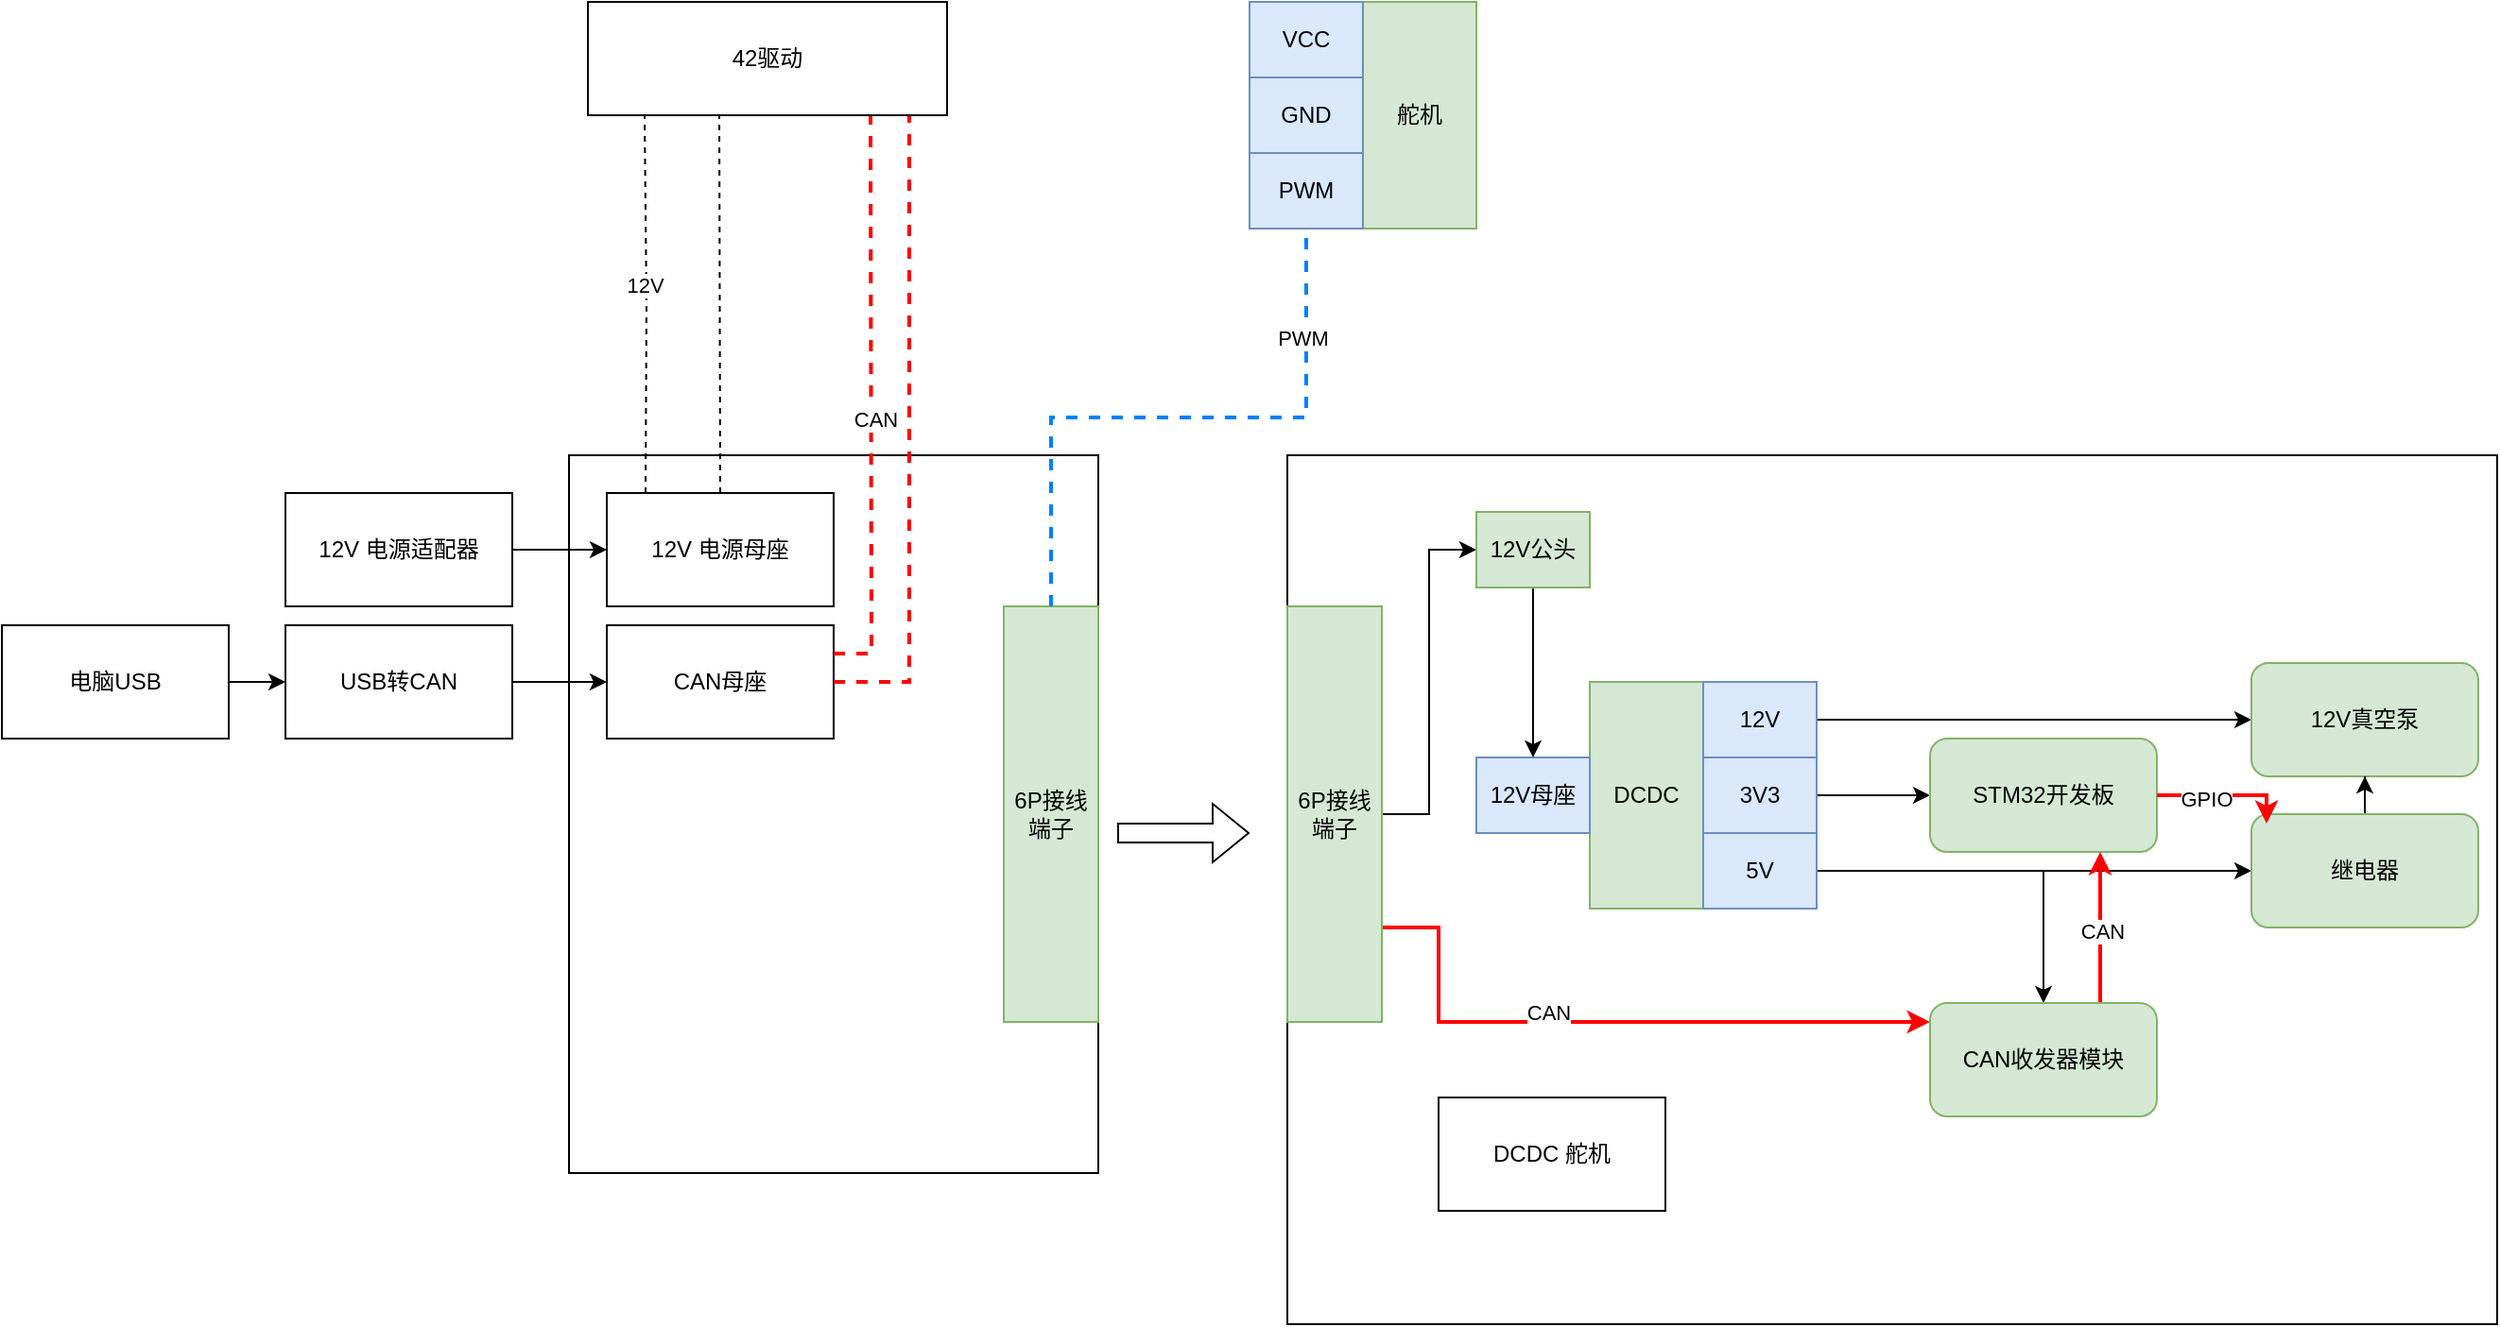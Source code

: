 <mxfile version="24.8.3">
  <diagram name="第 1 页" id="yy0yCkXtV_OiDYRdWhxv">
    <mxGraphModel dx="1834" dy="1138" grid="1" gridSize="10" guides="1" tooltips="1" connect="1" arrows="1" fold="1" page="0" pageScale="1" pageWidth="827" pageHeight="1169" math="0" shadow="0">
      <root>
        <mxCell id="0" />
        <mxCell id="1" parent="0" />
        <mxCell id="gDHTOWLItTKaiVTcW1fx-3" value="" style="rounded=0;whiteSpace=wrap;html=1;" vertex="1" parent="1">
          <mxGeometry x="-40" y="160" width="280" height="380" as="geometry" />
        </mxCell>
        <mxCell id="gDHTOWLItTKaiVTcW1fx-4" value="12V 电源母座" style="rounded=0;whiteSpace=wrap;html=1;" vertex="1" parent="1">
          <mxGeometry x="-20" y="180" width="120" height="60" as="geometry" />
        </mxCell>
        <mxCell id="gDHTOWLItTKaiVTcW1fx-5" value="CAN母座" style="rounded=0;whiteSpace=wrap;html=1;" vertex="1" parent="1">
          <mxGeometry x="-20" y="250" width="120" height="60" as="geometry" />
        </mxCell>
        <mxCell id="gDHTOWLItTKaiVTcW1fx-11" style="edgeStyle=orthogonalEdgeStyle;rounded=0;orthogonalLoop=1;jettySize=auto;html=1;" edge="1" parent="1" source="gDHTOWLItTKaiVTcW1fx-6" target="gDHTOWLItTKaiVTcW1fx-4">
          <mxGeometry relative="1" as="geometry" />
        </mxCell>
        <mxCell id="gDHTOWLItTKaiVTcW1fx-6" value="12V 电源适配器" style="rounded=0;whiteSpace=wrap;html=1;" vertex="1" parent="1">
          <mxGeometry x="-190" y="180" width="120" height="60" as="geometry" />
        </mxCell>
        <mxCell id="gDHTOWLItTKaiVTcW1fx-10" value="" style="edgeStyle=orthogonalEdgeStyle;rounded=0;orthogonalLoop=1;jettySize=auto;html=1;" edge="1" parent="1" source="gDHTOWLItTKaiVTcW1fx-7" target="gDHTOWLItTKaiVTcW1fx-5">
          <mxGeometry relative="1" as="geometry" />
        </mxCell>
        <mxCell id="gDHTOWLItTKaiVTcW1fx-7" value="USB转CAN" style="rounded=0;whiteSpace=wrap;html=1;" vertex="1" parent="1">
          <mxGeometry x="-190" y="250" width="120" height="60" as="geometry" />
        </mxCell>
        <mxCell id="gDHTOWLItTKaiVTcW1fx-9" value="" style="edgeStyle=orthogonalEdgeStyle;rounded=0;orthogonalLoop=1;jettySize=auto;html=1;" edge="1" parent="1" source="gDHTOWLItTKaiVTcW1fx-8" target="gDHTOWLItTKaiVTcW1fx-7">
          <mxGeometry relative="1" as="geometry" />
        </mxCell>
        <mxCell id="gDHTOWLItTKaiVTcW1fx-8" value="电脑USB" style="rounded=0;whiteSpace=wrap;html=1;" vertex="1" parent="1">
          <mxGeometry x="-340" y="250" width="120" height="60" as="geometry" />
        </mxCell>
        <mxCell id="gDHTOWLItTKaiVTcW1fx-12" value="" style="rounded=0;whiteSpace=wrap;html=1;" vertex="1" parent="1">
          <mxGeometry x="340" y="160" width="640" height="460" as="geometry" />
        </mxCell>
        <mxCell id="gDHTOWLItTKaiVTcW1fx-13" value="DCDC" style="rounded=0;whiteSpace=wrap;html=1;fillColor=#d5e8d4;strokeColor=#82b366;" vertex="1" parent="1">
          <mxGeometry x="500" y="280" width="60" height="120" as="geometry" />
        </mxCell>
        <mxCell id="gDHTOWLItTKaiVTcW1fx-24" style="edgeStyle=orthogonalEdgeStyle;rounded=0;orthogonalLoop=1;jettySize=auto;html=1;" edge="1" parent="1" source="gDHTOWLItTKaiVTcW1fx-14" target="gDHTOWLItTKaiVTcW1fx-17">
          <mxGeometry relative="1" as="geometry" />
        </mxCell>
        <mxCell id="gDHTOWLItTKaiVTcW1fx-14" value="12V" style="rounded=0;whiteSpace=wrap;html=1;fillColor=#dae8fc;strokeColor=#6c8ebf;" vertex="1" parent="1">
          <mxGeometry x="560" y="280" width="60" height="40" as="geometry" />
        </mxCell>
        <mxCell id="gDHTOWLItTKaiVTcW1fx-21" style="edgeStyle=orthogonalEdgeStyle;rounded=0;orthogonalLoop=1;jettySize=auto;html=1;entryX=0;entryY=0.5;entryDx=0;entryDy=0;" edge="1" parent="1" source="gDHTOWLItTKaiVTcW1fx-15" target="gDHTOWLItTKaiVTcW1fx-18">
          <mxGeometry relative="1" as="geometry" />
        </mxCell>
        <mxCell id="gDHTOWLItTKaiVTcW1fx-15" value="3V3" style="rounded=0;whiteSpace=wrap;html=1;fillColor=#dae8fc;strokeColor=#6c8ebf;" vertex="1" parent="1">
          <mxGeometry x="560" y="320" width="60" height="40" as="geometry" />
        </mxCell>
        <mxCell id="gDHTOWLItTKaiVTcW1fx-26" style="edgeStyle=orthogonalEdgeStyle;rounded=0;orthogonalLoop=1;jettySize=auto;html=1;exitX=1;exitY=0.5;exitDx=0;exitDy=0;entryX=0;entryY=0.5;entryDx=0;entryDy=0;" edge="1" parent="1" source="gDHTOWLItTKaiVTcW1fx-16" target="gDHTOWLItTKaiVTcW1fx-20">
          <mxGeometry relative="1" as="geometry" />
        </mxCell>
        <mxCell id="gDHTOWLItTKaiVTcW1fx-32" style="edgeStyle=orthogonalEdgeStyle;rounded=0;orthogonalLoop=1;jettySize=auto;html=1;exitX=0.5;exitY=1;exitDx=0;exitDy=0;" edge="1" parent="1" source="gDHTOWLItTKaiVTcW1fx-16" target="gDHTOWLItTKaiVTcW1fx-19">
          <mxGeometry relative="1" as="geometry">
            <Array as="points">
              <mxPoint x="590" y="380" />
              <mxPoint x="740" y="380" />
            </Array>
          </mxGeometry>
        </mxCell>
        <mxCell id="gDHTOWLItTKaiVTcW1fx-16" value="5V" style="rounded=0;whiteSpace=wrap;html=1;fillColor=#dae8fc;strokeColor=#6c8ebf;" vertex="1" parent="1">
          <mxGeometry x="560" y="360" width="60" height="40" as="geometry" />
        </mxCell>
        <mxCell id="gDHTOWLItTKaiVTcW1fx-17" value="12V真空泵" style="rounded=1;whiteSpace=wrap;html=1;fillColor=#d5e8d4;strokeColor=#82b366;" vertex="1" parent="1">
          <mxGeometry x="850" y="270" width="120" height="60" as="geometry" />
        </mxCell>
        <mxCell id="gDHTOWLItTKaiVTcW1fx-18" value="STM32开发板" style="rounded=1;whiteSpace=wrap;html=1;fillColor=#d5e8d4;strokeColor=#82b366;" vertex="1" parent="1">
          <mxGeometry x="680" y="310" width="120" height="60" as="geometry" />
        </mxCell>
        <mxCell id="gDHTOWLItTKaiVTcW1fx-40" style="edgeStyle=orthogonalEdgeStyle;rounded=0;orthogonalLoop=1;jettySize=auto;html=1;entryX=0.75;entryY=1;entryDx=0;entryDy=0;strokeWidth=2;strokeColor=#FF0000;" edge="1" parent="1" source="gDHTOWLItTKaiVTcW1fx-19" target="gDHTOWLItTKaiVTcW1fx-18">
          <mxGeometry relative="1" as="geometry">
            <Array as="points">
              <mxPoint x="770" y="430" />
              <mxPoint x="770" y="430" />
            </Array>
          </mxGeometry>
        </mxCell>
        <mxCell id="gDHTOWLItTKaiVTcW1fx-43" value="CAN" style="edgeLabel;html=1;align=center;verticalAlign=middle;resizable=0;points=[];" vertex="1" connectable="0" parent="gDHTOWLItTKaiVTcW1fx-40">
          <mxGeometry x="-0.05" y="-1" relative="1" as="geometry">
            <mxPoint as="offset" />
          </mxGeometry>
        </mxCell>
        <mxCell id="gDHTOWLItTKaiVTcW1fx-19" value="CAN收发器模块" style="rounded=1;whiteSpace=wrap;html=1;fillColor=#d5e8d4;strokeColor=#82b366;" vertex="1" parent="1">
          <mxGeometry x="680" y="450" width="120" height="60" as="geometry" />
        </mxCell>
        <mxCell id="gDHTOWLItTKaiVTcW1fx-27" style="edgeStyle=orthogonalEdgeStyle;rounded=0;orthogonalLoop=1;jettySize=auto;html=1;" edge="1" parent="1" source="gDHTOWLItTKaiVTcW1fx-20" target="gDHTOWLItTKaiVTcW1fx-17">
          <mxGeometry relative="1" as="geometry" />
        </mxCell>
        <mxCell id="gDHTOWLItTKaiVTcW1fx-20" value="继电器" style="rounded=1;whiteSpace=wrap;html=1;fillColor=#d5e8d4;strokeColor=#82b366;" vertex="1" parent="1">
          <mxGeometry x="850" y="350" width="120" height="60" as="geometry" />
        </mxCell>
        <mxCell id="gDHTOWLItTKaiVTcW1fx-28" value="12V母座" style="rounded=0;whiteSpace=wrap;html=1;fillColor=#dae8fc;strokeColor=#6c8ebf;" vertex="1" parent="1">
          <mxGeometry x="440" y="320" width="60" height="40" as="geometry" />
        </mxCell>
        <mxCell id="gDHTOWLItTKaiVTcW1fx-35" style="edgeStyle=orthogonalEdgeStyle;rounded=0;orthogonalLoop=1;jettySize=auto;html=1;entryX=0;entryY=0.5;entryDx=0;entryDy=0;" edge="1" parent="1" source="gDHTOWLItTKaiVTcW1fx-33" target="gDHTOWLItTKaiVTcW1fx-34">
          <mxGeometry relative="1" as="geometry" />
        </mxCell>
        <mxCell id="gDHTOWLItTKaiVTcW1fx-39" style="edgeStyle=orthogonalEdgeStyle;rounded=0;orthogonalLoop=1;jettySize=auto;html=1;strokeColor=#FF0000;strokeWidth=2;" edge="1" parent="1" source="gDHTOWLItTKaiVTcW1fx-33" target="gDHTOWLItTKaiVTcW1fx-19">
          <mxGeometry relative="1" as="geometry">
            <Array as="points">
              <mxPoint x="420" y="410" />
              <mxPoint x="420" y="460" />
            </Array>
          </mxGeometry>
        </mxCell>
        <mxCell id="gDHTOWLItTKaiVTcW1fx-42" value="CAN" style="edgeLabel;html=1;align=center;verticalAlign=middle;resizable=0;points=[];" vertex="1" connectable="0" parent="gDHTOWLItTKaiVTcW1fx-39">
          <mxGeometry x="-0.189" y="5" relative="1" as="geometry">
            <mxPoint as="offset" />
          </mxGeometry>
        </mxCell>
        <mxCell id="gDHTOWLItTKaiVTcW1fx-33" value="6P接线端子" style="rounded=0;whiteSpace=wrap;html=1;fillColor=#d5e8d4;strokeColor=#82b366;" vertex="1" parent="1">
          <mxGeometry x="340" y="240" width="50" height="220" as="geometry" />
        </mxCell>
        <mxCell id="gDHTOWLItTKaiVTcW1fx-36" style="edgeStyle=orthogonalEdgeStyle;rounded=0;orthogonalLoop=1;jettySize=auto;html=1;" edge="1" parent="1" source="gDHTOWLItTKaiVTcW1fx-34" target="gDHTOWLItTKaiVTcW1fx-28">
          <mxGeometry relative="1" as="geometry" />
        </mxCell>
        <mxCell id="gDHTOWLItTKaiVTcW1fx-34" value="12V公头" style="rounded=0;whiteSpace=wrap;html=1;fillColor=#d5e8d4;strokeColor=#82b366;" vertex="1" parent="1">
          <mxGeometry x="440" y="190" width="60" height="40" as="geometry" />
        </mxCell>
        <mxCell id="gDHTOWLItTKaiVTcW1fx-41" style="edgeStyle=orthogonalEdgeStyle;rounded=0;orthogonalLoop=1;jettySize=auto;html=1;entryX=0.067;entryY=0.083;entryDx=0;entryDy=0;entryPerimeter=0;strokeWidth=2;strokeColor=#FF0000;" edge="1" parent="1" source="gDHTOWLItTKaiVTcW1fx-18" target="gDHTOWLItTKaiVTcW1fx-20">
          <mxGeometry relative="1" as="geometry">
            <Array as="points">
              <mxPoint x="858" y="340" />
            </Array>
          </mxGeometry>
        </mxCell>
        <mxCell id="gDHTOWLItTKaiVTcW1fx-44" value="GPIO" style="edgeLabel;html=1;align=center;verticalAlign=middle;resizable=0;points=[];" vertex="1" connectable="0" parent="gDHTOWLItTKaiVTcW1fx-41">
          <mxGeometry x="-0.287" y="-2" relative="1" as="geometry">
            <mxPoint as="offset" />
          </mxGeometry>
        </mxCell>
        <mxCell id="gDHTOWLItTKaiVTcW1fx-45" value="6P接线端子" style="rounded=0;whiteSpace=wrap;html=1;fillColor=#d5e8d4;strokeColor=#82b366;" vertex="1" parent="1">
          <mxGeometry x="190" y="240" width="50" height="220" as="geometry" />
        </mxCell>
        <mxCell id="gDHTOWLItTKaiVTcW1fx-47" value="" style="endArrow=none;dashed=1;html=1;rounded=0;exitX=0.5;exitY=0;exitDx=0;exitDy=0;edgeStyle=orthogonalEdgeStyle;" edge="1" parent="1" source="gDHTOWLItTKaiVTcW1fx-4">
          <mxGeometry width="50" height="50" relative="1" as="geometry">
            <mxPoint x="39.5" y="160" as="sourcePoint" />
            <mxPoint x="39.5" y="-20" as="targetPoint" />
          </mxGeometry>
        </mxCell>
        <mxCell id="gDHTOWLItTKaiVTcW1fx-48" value="" style="endArrow=none;dashed=1;html=1;rounded=0;strokeWidth=2;strokeColor=#FF0000;exitX=1;exitY=0.5;exitDx=0;exitDy=0;edgeStyle=orthogonalEdgeStyle;" edge="1" parent="1" source="gDHTOWLItTKaiVTcW1fx-5">
          <mxGeometry width="50" height="50" relative="1" as="geometry">
            <mxPoint x="160" y="160" as="sourcePoint" />
            <mxPoint x="140" y="-20" as="targetPoint" />
            <Array as="points">
              <mxPoint x="140" y="280" />
            </Array>
          </mxGeometry>
        </mxCell>
        <mxCell id="gDHTOWLItTKaiVTcW1fx-49" value="" style="endArrow=none;dashed=1;html=1;rounded=0;strokeWidth=2;strokeColor=#FF0000;exitX=1;exitY=0.25;exitDx=0;exitDy=0;edgeStyle=orthogonalEdgeStyle;" edge="1" parent="1" source="gDHTOWLItTKaiVTcW1fx-5">
          <mxGeometry width="50" height="50" relative="1" as="geometry">
            <mxPoint x="119.5" y="160" as="sourcePoint" />
            <mxPoint x="119.5" y="-20" as="targetPoint" />
          </mxGeometry>
        </mxCell>
        <mxCell id="gDHTOWLItTKaiVTcW1fx-50" value="CAN" style="edgeLabel;html=1;align=center;verticalAlign=middle;resizable=0;points=[];" vertex="1" connectable="0" parent="gDHTOWLItTKaiVTcW1fx-49">
          <mxGeometry x="-0.056" y="-1" relative="1" as="geometry">
            <mxPoint x="1" as="offset" />
          </mxGeometry>
        </mxCell>
        <mxCell id="gDHTOWLItTKaiVTcW1fx-52" value="" style="endArrow=none;dashed=1;html=1;rounded=0;exitX=0.5;exitY=0;exitDx=0;exitDy=0;edgeStyle=orthogonalEdgeStyle;" edge="1" parent="1">
          <mxGeometry width="50" height="50" relative="1" as="geometry">
            <mxPoint x="0.5" y="180" as="sourcePoint" />
            <mxPoint y="-20" as="targetPoint" />
          </mxGeometry>
        </mxCell>
        <mxCell id="gDHTOWLItTKaiVTcW1fx-53" value="12V" style="edgeLabel;html=1;align=center;verticalAlign=middle;resizable=0;points=[];" vertex="1" connectable="0" parent="gDHTOWLItTKaiVTcW1fx-52">
          <mxGeometry x="0.102" y="1" relative="1" as="geometry">
            <mxPoint as="offset" />
          </mxGeometry>
        </mxCell>
        <mxCell id="gDHTOWLItTKaiVTcW1fx-55" value="" style="shape=flexArrow;endArrow=classic;html=1;rounded=0;" edge="1" parent="1">
          <mxGeometry width="50" height="50" relative="1" as="geometry">
            <mxPoint x="250" y="360" as="sourcePoint" />
            <mxPoint x="320" y="360" as="targetPoint" />
          </mxGeometry>
        </mxCell>
        <mxCell id="gDHTOWLItTKaiVTcW1fx-59" value="舵机" style="rounded=0;whiteSpace=wrap;html=1;fillColor=#d5e8d4;strokeColor=#82b366;" vertex="1" parent="1">
          <mxGeometry x="380" y="-80" width="60" height="120" as="geometry" />
        </mxCell>
        <mxCell id="gDHTOWLItTKaiVTcW1fx-60" value="VCC" style="rounded=0;whiteSpace=wrap;html=1;fillColor=#dae8fc;strokeColor=#6c8ebf;" vertex="1" parent="1">
          <mxGeometry x="320" y="-80" width="60" height="40" as="geometry" />
        </mxCell>
        <mxCell id="gDHTOWLItTKaiVTcW1fx-61" value="GND" style="rounded=0;whiteSpace=wrap;html=1;fillColor=#dae8fc;strokeColor=#6c8ebf;" vertex="1" parent="1">
          <mxGeometry x="320" y="-40" width="60" height="40" as="geometry" />
        </mxCell>
        <mxCell id="gDHTOWLItTKaiVTcW1fx-62" value="PWM" style="rounded=0;whiteSpace=wrap;html=1;fillColor=#dae8fc;strokeColor=#6c8ebf;" vertex="1" parent="1">
          <mxGeometry x="320" width="60" height="40" as="geometry" />
        </mxCell>
        <mxCell id="gDHTOWLItTKaiVTcW1fx-63" value="" style="endArrow=none;dashed=1;html=1;rounded=0;edgeStyle=orthogonalEdgeStyle;entryX=0.5;entryY=1;entryDx=0;entryDy=0;exitX=0.5;exitY=0;exitDx=0;exitDy=0;strokeWidth=2;strokeColor=#007FFF;" edge="1" parent="1" source="gDHTOWLItTKaiVTcW1fx-45" target="gDHTOWLItTKaiVTcW1fx-62">
          <mxGeometry width="50" height="50" relative="1" as="geometry">
            <mxPoint x="170" y="120" as="sourcePoint" />
            <mxPoint x="320" y="20" as="targetPoint" />
          </mxGeometry>
        </mxCell>
        <mxCell id="gDHTOWLItTKaiVTcW1fx-64" value="PWM" style="edgeLabel;html=1;align=center;verticalAlign=middle;resizable=0;points=[];" vertex="1" connectable="0" parent="gDHTOWLItTKaiVTcW1fx-63">
          <mxGeometry x="0.654" y="2" relative="1" as="geometry">
            <mxPoint as="offset" />
          </mxGeometry>
        </mxCell>
        <mxCell id="gDHTOWLItTKaiVTcW1fx-65" value="42驱动" style="rounded=0;whiteSpace=wrap;html=1;" vertex="1" parent="1">
          <mxGeometry x="-30" y="-80" width="190" height="60" as="geometry" />
        </mxCell>
        <mxCell id="gDHTOWLItTKaiVTcW1fx-66" value="DCDC 舵机" style="rounded=0;whiteSpace=wrap;html=1;" vertex="1" parent="1">
          <mxGeometry x="420" y="500" width="120" height="60" as="geometry" />
        </mxCell>
      </root>
    </mxGraphModel>
  </diagram>
</mxfile>
